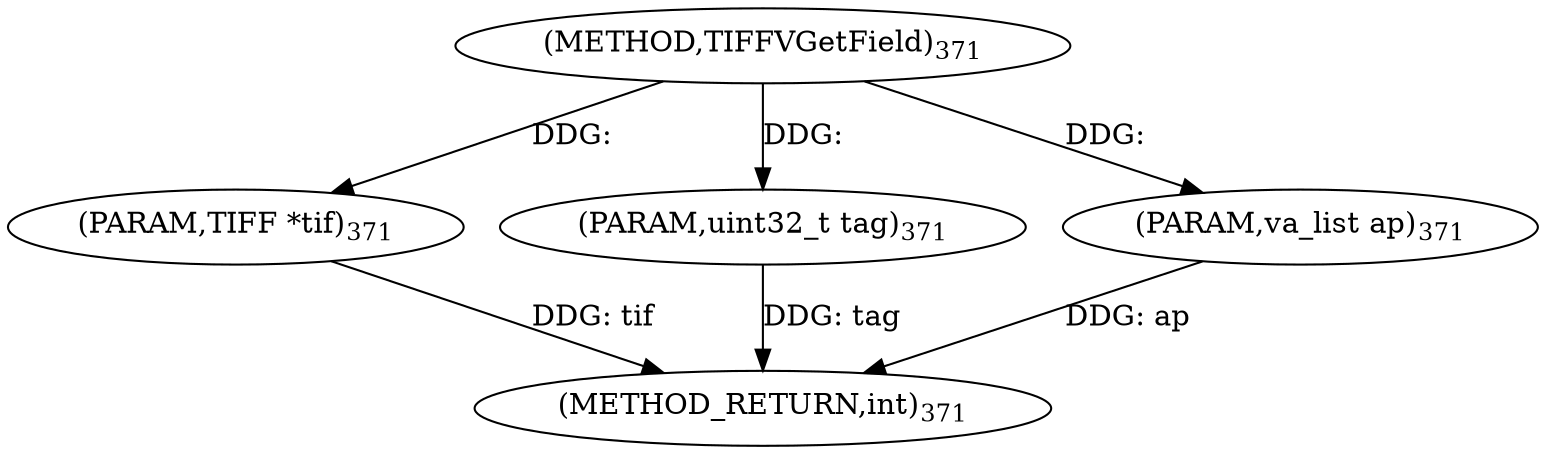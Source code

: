 digraph "TIFFVGetField" {  
"8530" [label = <(METHOD,TIFFVGetField)<SUB>371</SUB>> ]
"8534" [label = <(METHOD_RETURN,int)<SUB>371</SUB>> ]
"8531" [label = <(PARAM,TIFF *tif)<SUB>371</SUB>> ]
"8532" [label = <(PARAM,uint32_t tag)<SUB>371</SUB>> ]
"8533" [label = <(PARAM,va_list ap)<SUB>371</SUB>> ]
  "8531" -> "8534"  [ label = "DDG: tif"] 
  "8532" -> "8534"  [ label = "DDG: tag"] 
  "8533" -> "8534"  [ label = "DDG: ap"] 
  "8530" -> "8531"  [ label = "DDG: "] 
  "8530" -> "8532"  [ label = "DDG: "] 
  "8530" -> "8533"  [ label = "DDG: "] 
}
